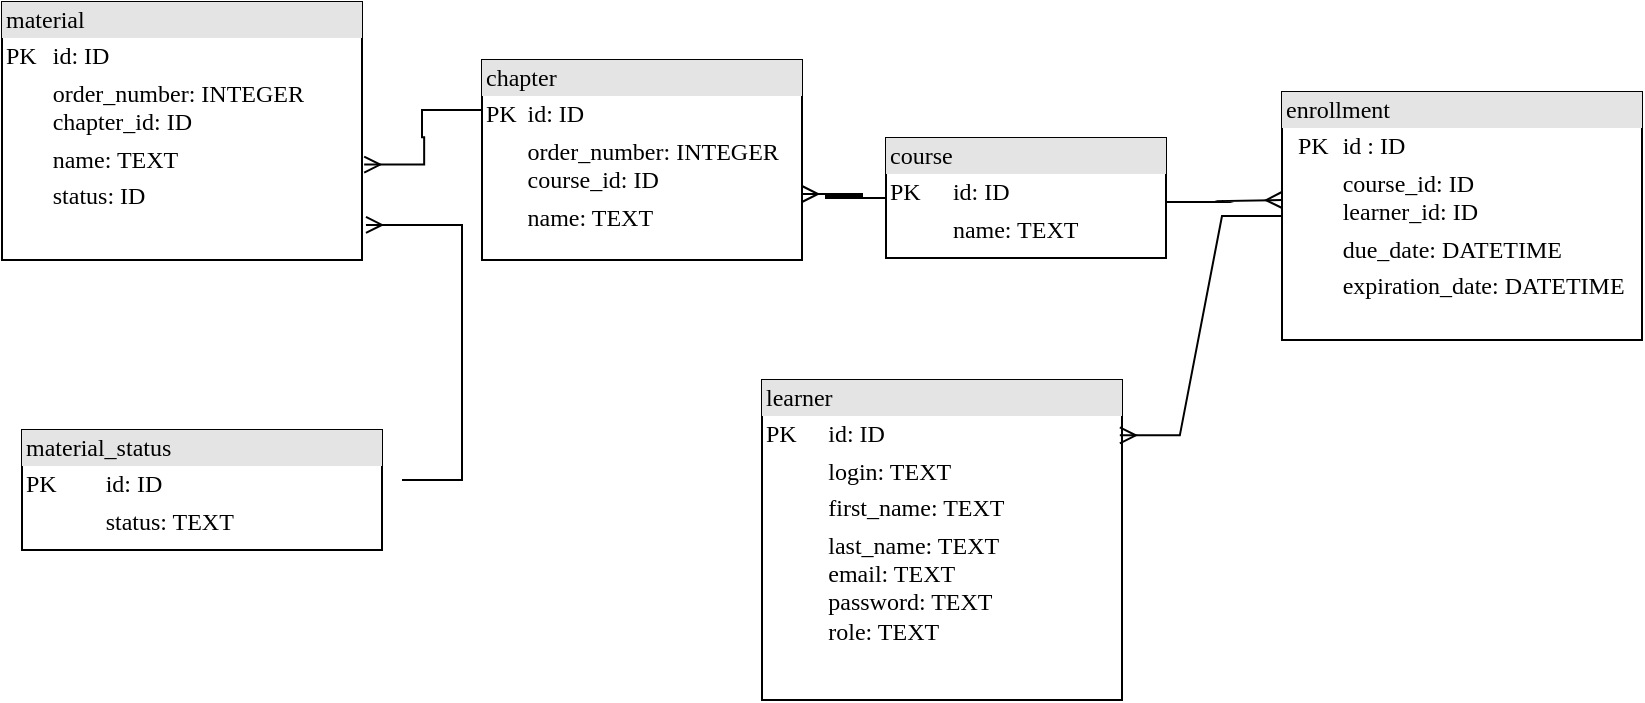 <mxfile version="20.8.18" type="github">
  <diagram name="Page-1" id="2ca16b54-16f6-2749-3443-fa8db7711227">
    <mxGraphModel dx="1254" dy="676" grid="1" gridSize="10" guides="1" tooltips="1" connect="1" arrows="1" fold="1" page="1" pageScale="1" pageWidth="1100" pageHeight="850" background="none" math="0" shadow="0">
      <root>
        <mxCell id="0" />
        <mxCell id="1" parent="0" />
        <mxCell id="2ed32ef02a7f4228-2" value="&lt;div style=&quot;box-sizing: border-box ; width: 100% ; background: #e4e4e4 ; padding: 2px&quot;&gt;learner&lt;/div&gt;&lt;table style=&quot;width: 100% ; font-size: 1em&quot; cellpadding=&quot;2&quot; cellspacing=&quot;0&quot;&gt;&lt;tbody&gt;&lt;tr&gt;&lt;td&gt;PK&lt;/td&gt;&lt;td&gt;id: ID&lt;/td&gt;&lt;/tr&gt;&lt;tr&gt;&lt;td&gt;&lt;br&gt;&lt;/td&gt;&lt;td&gt;login: TEXT&lt;/td&gt;&lt;/tr&gt;&lt;tr&gt;&lt;td&gt;&lt;br&gt;&lt;/td&gt;&lt;td&gt;first_name: TEXT&lt;/td&gt;&lt;/tr&gt;&lt;tr&gt;&lt;td&gt;&lt;span style=&quot;white-space: pre;&quot;&gt; &lt;/span&gt;&lt;/td&gt;&lt;td&gt;last_name: TEXT&amp;nbsp;&lt;br&gt;email: TEXT&lt;br&gt;password: TEXT&lt;br&gt;role: TEXT&lt;/td&gt;&lt;/tr&gt;&lt;/tbody&gt;&lt;/table&gt;" style="verticalAlign=top;align=left;overflow=fill;html=1;rounded=0;shadow=0;comic=0;labelBackgroundColor=none;strokeWidth=1;fontFamily=Verdana;fontSize=12" parent="1" vertex="1">
          <mxGeometry x="390" y="480" width="180" height="160" as="geometry" />
        </mxCell>
        <mxCell id="2ed32ef02a7f4228-8" value="&lt;div style=&quot;box-sizing: border-box ; width: 100% ; background: #e4e4e4 ; padding: 2px&quot;&gt;course&lt;/div&gt;&lt;table style=&quot;width: 100% ; font-size: 1em&quot; cellpadding=&quot;2&quot; cellspacing=&quot;0&quot;&gt;&lt;tbody&gt;&lt;tr&gt;&lt;td&gt;PK&lt;/td&gt;&lt;td&gt;id: ID&lt;/td&gt;&lt;/tr&gt;&lt;tr&gt;&lt;td&gt;&lt;br&gt;&lt;/td&gt;&lt;td&gt;name: TEXT&lt;/td&gt;&lt;/tr&gt;&lt;/tbody&gt;&lt;/table&gt;" style="verticalAlign=top;align=left;overflow=fill;html=1;rounded=0;shadow=0;comic=0;labelBackgroundColor=none;strokeWidth=1;fontFamily=Verdana;fontSize=12" parent="1" vertex="1">
          <mxGeometry x="452" y="359" width="140" height="60" as="geometry" />
        </mxCell>
        <mxCell id="a7i7JWbyFxiYWxaJkQpz-1" value="&lt;div style=&quot;box-sizing: border-box ; width: 100% ; background: #e4e4e4 ; padding: 2px&quot;&gt;enrollment&lt;/div&gt;&lt;table style=&quot;width: 100% ; font-size: 1em&quot; cellpadding=&quot;2&quot; cellspacing=&quot;0&quot;&gt;&lt;tbody&gt;&lt;tr&gt;&lt;td&gt;&amp;nbsp; PK&amp;nbsp;&lt;/td&gt;&lt;td&gt;id : ID&lt;/td&gt;&lt;/tr&gt;&lt;tr&gt;&lt;td&gt;&lt;br&gt;&lt;/td&gt;&lt;td&gt;course_id: ID&lt;br&gt;learner_id: ID&lt;/td&gt;&lt;/tr&gt;&lt;tr&gt;&lt;td&gt;&lt;/td&gt;&lt;td&gt;due_date: DATETIME&lt;/td&gt;&lt;/tr&gt;&lt;tr&gt;&lt;td&gt;&lt;br&gt;&lt;/td&gt;&lt;td&gt;expiration_date: DATETIME&lt;/td&gt;&lt;/tr&gt;&lt;tr&gt;&lt;td&gt;&lt;/td&gt;&lt;td&gt;&lt;br&gt;&lt;table style=&quot;border-color: var(--border-color); font-size: 1em; width: 230px;&quot; cellpadding=&quot;2&quot; cellspacing=&quot;0&quot;&gt;&lt;tbody style=&quot;border-color: var(--border-color);&quot;&gt;&lt;tr style=&quot;border-color: var(--border-color);&quot;&gt;&lt;td style=&quot;border-color: var(--border-color);&quot;&gt;&lt;br&gt;&lt;br&gt;&lt;br&gt;&lt;/td&gt;&lt;/tr&gt;&lt;/tbody&gt;&lt;/table&gt;&lt;/td&gt;&lt;/tr&gt;&lt;/tbody&gt;&lt;/table&gt;" style="verticalAlign=top;align=left;overflow=fill;html=1;rounded=0;shadow=0;comic=0;labelBackgroundColor=none;strokeWidth=1;fontFamily=Verdana;fontSize=12" parent="1" vertex="1">
          <mxGeometry x="650" y="336" width="180" height="124" as="geometry" />
        </mxCell>
        <mxCell id="a7i7JWbyFxiYWxaJkQpz-5" value="&lt;div style=&quot;box-sizing: border-box ; width: 100% ; background: #e4e4e4 ; padding: 2px&quot;&gt;material_status&lt;/div&gt;&lt;table style=&quot;width: 100% ; font-size: 1em&quot; cellpadding=&quot;2&quot; cellspacing=&quot;0&quot;&gt;&lt;tbody&gt;&lt;tr&gt;&lt;td&gt;PK&lt;/td&gt;&lt;td&gt;id: ID&lt;/td&gt;&lt;/tr&gt;&lt;tr&gt;&lt;td&gt;&lt;br&gt;&lt;/td&gt;&lt;td&gt;status: TEXT&lt;/td&gt;&lt;/tr&gt;&lt;tr&gt;&lt;td&gt;&lt;br&gt;&lt;/td&gt;&lt;td&gt;&lt;br&gt;&lt;/td&gt;&lt;/tr&gt;&lt;tr&gt;&lt;td&gt;&lt;/td&gt;&lt;td&gt;&lt;br&gt;&lt;/td&gt;&lt;/tr&gt;&lt;/tbody&gt;&lt;/table&gt;" style="verticalAlign=top;align=left;overflow=fill;html=1;rounded=0;shadow=0;comic=0;labelBackgroundColor=none;strokeWidth=1;fontFamily=Verdana;fontSize=12" parent="1" vertex="1">
          <mxGeometry x="20" y="505" width="180" height="60" as="geometry" />
        </mxCell>
        <mxCell id="a7i7JWbyFxiYWxaJkQpz-7" value="&lt;div style=&quot;box-sizing: border-box ; width: 100% ; background: #e4e4e4 ; padding: 2px&quot;&gt;chapter&lt;/div&gt;&lt;table style=&quot;width: 100% ; font-size: 1em&quot; cellpadding=&quot;2&quot; cellspacing=&quot;0&quot;&gt;&lt;tbody&gt;&lt;tr&gt;&lt;td&gt;PK&lt;/td&gt;&lt;td&gt;id: ID&lt;/td&gt;&lt;/tr&gt;&lt;tr&gt;&lt;td&gt;&lt;br&gt;&lt;br&gt;&lt;/td&gt;&lt;td&gt;order_number: INTEGER&lt;br&gt;course_id: ID&lt;/td&gt;&lt;/tr&gt;&lt;tr&gt;&lt;td&gt;&amp;nbsp; &amp;nbsp; &amp;nbsp;&lt;/td&gt;&lt;td&gt;name: TEXT&lt;/td&gt;&lt;/tr&gt;&lt;tr&gt;&lt;td&gt;&lt;br&gt;&lt;/td&gt;&lt;td&gt;&lt;br&gt;&lt;/td&gt;&lt;/tr&gt;&lt;/tbody&gt;&lt;/table&gt;" style="verticalAlign=top;align=left;overflow=fill;html=1;rounded=0;shadow=0;comic=0;labelBackgroundColor=none;strokeWidth=1;fontFamily=Verdana;fontSize=12" parent="1" vertex="1">
          <mxGeometry x="250" y="320" width="160" height="100" as="geometry" />
        </mxCell>
        <mxCell id="a7i7JWbyFxiYWxaJkQpz-10" value="&lt;div style=&quot;box-sizing: border-box ; width: 100% ; background: #e4e4e4 ; padding: 2px&quot;&gt;material&lt;/div&gt;&lt;table style=&quot;width: 100% ; font-size: 1em&quot; cellpadding=&quot;2&quot; cellspacing=&quot;0&quot;&gt;&lt;tbody&gt;&lt;tr&gt;&lt;td&gt;PK&lt;/td&gt;&lt;td&gt;id: ID&lt;br&gt;&lt;/td&gt;&lt;/tr&gt;&lt;tr&gt;&lt;td&gt;&lt;br&gt;&lt;/td&gt;&lt;td&gt;order_number: INTEGER&lt;br&gt;chapter_id: ID&lt;/td&gt;&lt;/tr&gt;&lt;tr&gt;&lt;td&gt;&amp;nbsp; &amp;nbsp; &amp;nbsp;&lt;/td&gt;&lt;td&gt;name: TEXT&lt;/td&gt;&lt;/tr&gt;&lt;tr&gt;&lt;td&gt;&amp;nbsp; &amp;nbsp; &amp;nbsp;&lt;/td&gt;&lt;td&gt;status: ID&lt;/td&gt;&lt;/tr&gt;&lt;/tbody&gt;&lt;/table&gt;" style="verticalAlign=top;align=left;overflow=fill;html=1;rounded=0;shadow=0;comic=0;labelBackgroundColor=none;strokeWidth=1;fontFamily=Verdana;fontSize=12" parent="1" vertex="1">
          <mxGeometry x="10" y="291" width="180" height="129" as="geometry" />
        </mxCell>
        <mxCell id="a7i7JWbyFxiYWxaJkQpz-14" value="" style="edgeStyle=entityRelationEdgeStyle;fontSize=12;html=1;endArrow=ERmany;rounded=0;exitX=0.993;exitY=0.4;exitDx=0;exitDy=0;exitPerimeter=0;" parent="1" edge="1">
          <mxGeometry width="100" height="100" relative="1" as="geometry">
            <mxPoint x="592" y="391" as="sourcePoint" />
            <mxPoint x="650" y="390" as="targetPoint" />
          </mxGeometry>
        </mxCell>
        <mxCell id="a7i7JWbyFxiYWxaJkQpz-15" value="" style="edgeStyle=entityRelationEdgeStyle;fontSize=12;html=1;endArrow=ERmany;rounded=0;entryX=1;entryY=0.67;entryDx=0;entryDy=0;entryPerimeter=0;exitX=0;exitY=0.5;exitDx=0;exitDy=0;" parent="1" target="a7i7JWbyFxiYWxaJkQpz-7" edge="1" source="2ed32ef02a7f4228-8">
          <mxGeometry width="100" height="100" relative="1" as="geometry">
            <mxPoint x="450" y="413" as="sourcePoint" />
            <mxPoint x="380" y="379" as="targetPoint" />
          </mxGeometry>
        </mxCell>
        <mxCell id="a7i7JWbyFxiYWxaJkQpz-18" value="" style="edgeStyle=entityRelationEdgeStyle;fontSize=12;html=1;endArrow=ERmany;rounded=0;exitX=0;exitY=0.25;exitDx=0;exitDy=0;entryX=1.006;entryY=0.63;entryDx=0;entryDy=0;entryPerimeter=0;" parent="1" source="a7i7JWbyFxiYWxaJkQpz-7" target="a7i7JWbyFxiYWxaJkQpz-10" edge="1">
          <mxGeometry width="100" height="100" relative="1" as="geometry">
            <mxPoint x="430" y="470" as="sourcePoint" />
            <mxPoint x="260" y="490" as="targetPoint" />
          </mxGeometry>
        </mxCell>
        <mxCell id="dn-rZkM__q2-YBi1HHCw-3" value="" style="edgeStyle=entityRelationEdgeStyle;fontSize=12;html=1;endArrow=ERmany;rounded=0;entryX=0.994;entryY=0.173;entryDx=0;entryDy=0;entryPerimeter=0;" parent="1" target="2ed32ef02a7f4228-2" edge="1" source="a7i7JWbyFxiYWxaJkQpz-1">
          <mxGeometry width="100" height="100" relative="1" as="geometry">
            <mxPoint x="858" y="490" as="sourcePoint" />
            <mxPoint x="892" y="490" as="targetPoint" />
          </mxGeometry>
        </mxCell>
        <mxCell id="NvWrvK-0LB-y8-S_2sHV-3" value="" style="edgeStyle=entityRelationEdgeStyle;fontSize=12;html=1;endArrow=ERmany;rounded=0;entryX=1.011;entryY=0.864;entryDx=0;entryDy=0;entryPerimeter=0;" edge="1" parent="1" target="a7i7JWbyFxiYWxaJkQpz-10">
          <mxGeometry width="100" height="100" relative="1" as="geometry">
            <mxPoint x="210" y="530" as="sourcePoint" />
            <mxPoint x="190" y="480" as="targetPoint" />
          </mxGeometry>
        </mxCell>
      </root>
    </mxGraphModel>
  </diagram>
</mxfile>
